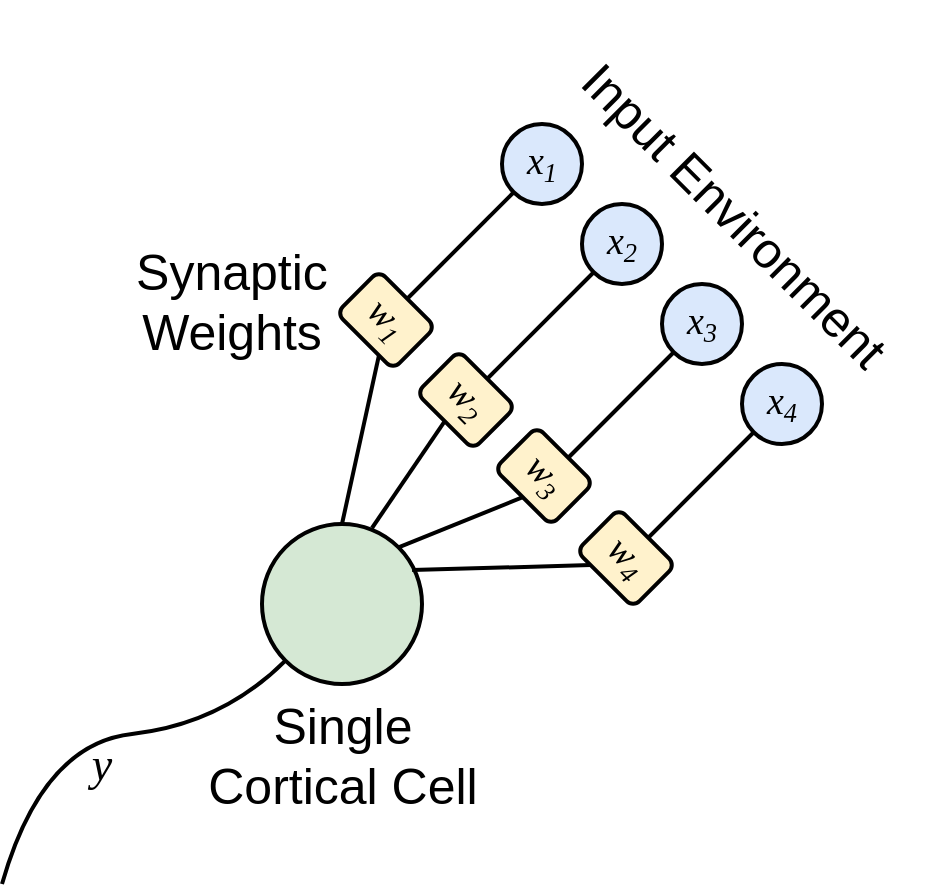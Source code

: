 <mxfile version="22.1.18" type="device">
  <diagram id="_crdVszrZETeNAWnbbU0" name="Page-1">
    <mxGraphModel dx="1114" dy="894" grid="1" gridSize="10" guides="1" tooltips="1" connect="1" arrows="1" fold="1" page="1" pageScale="1" pageWidth="1600" pageHeight="900" math="0" shadow="0">
      <root>
        <mxCell id="0" />
        <mxCell id="1" parent="0" />
        <mxCell id="ehnwyHEJiLwesBY_ej1A-1" value="" style="ellipse;whiteSpace=wrap;html=1;aspect=fixed;strokeWidth=2;fillColor=#d5e8d4;strokeColor=#000000;" parent="1" vertex="1">
          <mxGeometry x="480" y="320" width="80" height="80" as="geometry" />
        </mxCell>
        <mxCell id="ehnwyHEJiLwesBY_ej1A-3" value="" style="curved=1;endArrow=none;html=1;endFill=0;strokeWidth=2;exitX=0;exitY=1;exitDx=0;exitDy=0;" parent="1" source="ehnwyHEJiLwesBY_ej1A-1" edge="1">
          <mxGeometry width="50" height="50" relative="1" as="geometry">
            <mxPoint x="490" y="410" as="sourcePoint" />
            <mxPoint x="350" y="500" as="targetPoint" />
            <Array as="points">
              <mxPoint x="460" y="420" />
              <mxPoint x="370" y="430" />
            </Array>
          </mxGeometry>
        </mxCell>
        <mxCell id="ehnwyHEJiLwesBY_ej1A-4" value="" style="endArrow=none;html=1;strokeWidth=2;" parent="1" target="ehnwyHEJiLwesBY_ej1A-12" edge="1">
          <mxGeometry width="50" height="50" relative="1" as="geometry">
            <mxPoint x="550" y="210" as="sourcePoint" />
            <mxPoint x="590" y="180" as="targetPoint" />
          </mxGeometry>
        </mxCell>
        <mxCell id="ehnwyHEJiLwesBY_ej1A-12" value="&lt;font face=&quot;Garamond&quot;&gt;&lt;i&gt;&lt;span style=&quot;font-size: 19px&quot;&gt;x&lt;/span&gt;&lt;span style=&quot;font-size: 15.833px&quot;&gt;&lt;sub&gt;1&lt;/sub&gt;&lt;/span&gt;&lt;/i&gt;&lt;/font&gt;" style="ellipse;whiteSpace=wrap;html=1;aspect=fixed;strokeColor=#000000;strokeWidth=2;fillColor=#dae8fc;" parent="1" vertex="1">
          <mxGeometry x="600" y="120" width="40" height="40" as="geometry" />
        </mxCell>
        <mxCell id="ehnwyHEJiLwesBY_ej1A-13" value="" style="endArrow=none;html=1;strokeWidth=2;" parent="1" target="ehnwyHEJiLwesBY_ej1A-14" edge="1">
          <mxGeometry width="50" height="50" relative="1" as="geometry">
            <mxPoint x="590" y="250" as="sourcePoint" />
            <mxPoint x="630" y="220" as="targetPoint" />
          </mxGeometry>
        </mxCell>
        <mxCell id="ehnwyHEJiLwesBY_ej1A-14" value="&lt;i style=&quot;font-family: &amp;#34;garamond&amp;#34; ; font-size: 19px&quot;&gt;x&lt;/i&gt;&lt;i style=&quot;font-family: &amp;#34;garamond&amp;#34; ; font-size: 15.833px&quot;&gt;&lt;sub&gt;2&lt;/sub&gt;&lt;/i&gt;" style="ellipse;whiteSpace=wrap;html=1;aspect=fixed;strokeColor=#000000;strokeWidth=2;fillColor=#dae8fc;" parent="1" vertex="1">
          <mxGeometry x="640" y="160" width="40" height="40" as="geometry" />
        </mxCell>
        <mxCell id="ehnwyHEJiLwesBY_ej1A-15" value="" style="endArrow=none;html=1;strokeWidth=2;" parent="1" target="ehnwyHEJiLwesBY_ej1A-16" edge="1">
          <mxGeometry width="50" height="50" relative="1" as="geometry">
            <mxPoint x="630" y="290" as="sourcePoint" />
            <mxPoint x="670" y="260" as="targetPoint" />
          </mxGeometry>
        </mxCell>
        <mxCell id="ehnwyHEJiLwesBY_ej1A-16" value="&lt;i style=&quot;font-family: &amp;#34;garamond&amp;#34; ; font-size: 19px&quot;&gt;x&lt;/i&gt;&lt;i style=&quot;font-family: &amp;#34;garamond&amp;#34; ; font-size: 15.833px&quot;&gt;&lt;sub&gt;3&lt;/sub&gt;&lt;/i&gt;" style="ellipse;whiteSpace=wrap;html=1;aspect=fixed;strokeColor=#000000;strokeWidth=2;fillColor=#dae8fc;" parent="1" vertex="1">
          <mxGeometry x="680" y="200" width="40" height="40" as="geometry" />
        </mxCell>
        <mxCell id="ehnwyHEJiLwesBY_ej1A-17" value="" style="endArrow=none;html=1;strokeWidth=2;" parent="1" target="ehnwyHEJiLwesBY_ej1A-18" edge="1">
          <mxGeometry width="50" height="50" relative="1" as="geometry">
            <mxPoint x="670" y="330" as="sourcePoint" />
            <mxPoint x="710" y="300" as="targetPoint" />
          </mxGeometry>
        </mxCell>
        <mxCell id="ehnwyHEJiLwesBY_ej1A-18" value="&lt;i style=&quot;font-family: &amp;#34;garamond&amp;#34; ; font-size: 19px&quot;&gt;x&lt;/i&gt;&lt;i style=&quot;font-family: &amp;#34;garamond&amp;#34; ; font-size: 15.833px&quot;&gt;&lt;sub&gt;4&lt;/sub&gt;&lt;/i&gt;" style="ellipse;whiteSpace=wrap;html=1;aspect=fixed;strokeColor=#000000;strokeWidth=2;fillColor=#dae8fc;" parent="1" vertex="1">
          <mxGeometry x="720" y="240" width="40" height="40" as="geometry" />
        </mxCell>
        <mxCell id="ehnwyHEJiLwesBY_ej1A-19" value="&lt;font face=&quot;Garamond&quot;&gt;&lt;i style=&quot;font-size: 19px&quot;&gt;w&lt;/i&gt;&lt;i style=&quot;font-size: 15.833px&quot;&gt;&lt;sub&gt;1&lt;/sub&gt;&lt;/i&gt;&lt;/font&gt;" style="rounded=1;whiteSpace=wrap;html=1;strokeColor=#000000;strokeWidth=2;rotation=45;fillColor=#fff2cc;" parent="1" vertex="1">
          <mxGeometry x="522" y="203" width="40" height="30" as="geometry" />
        </mxCell>
        <mxCell id="ehnwyHEJiLwesBY_ej1A-25" value="&lt;font face=&quot;Garamond&quot;&gt;&lt;i style=&quot;font-size: 19px&quot;&gt;w&lt;/i&gt;&lt;i style=&quot;font-size: 15.833px&quot;&gt;&lt;sub&gt;2&lt;/sub&gt;&lt;/i&gt;&lt;/font&gt;" style="rounded=1;whiteSpace=wrap;html=1;strokeColor=#000000;strokeWidth=2;rotation=45;fillColor=#fff2cc;" parent="1" vertex="1">
          <mxGeometry x="562" y="243" width="40" height="30" as="geometry" />
        </mxCell>
        <mxCell id="ehnwyHEJiLwesBY_ej1A-26" value="&lt;font face=&quot;Garamond&quot;&gt;&lt;i style=&quot;font-size: 19px&quot;&gt;w&lt;/i&gt;&lt;i style=&quot;font-size: 15.833px&quot;&gt;&lt;sub&gt;3&lt;/sub&gt;&lt;/i&gt;&lt;/font&gt;" style="rounded=1;whiteSpace=wrap;html=1;strokeColor=#000000;strokeWidth=2;rotation=45;fillColor=#fff2cc;" parent="1" vertex="1">
          <mxGeometry x="601" y="281" width="40" height="30" as="geometry" />
        </mxCell>
        <mxCell id="ehnwyHEJiLwesBY_ej1A-27" value="&lt;font face=&quot;Garamond&quot;&gt;&lt;i style=&quot;font-size: 19px&quot;&gt;w&lt;/i&gt;&lt;i style=&quot;font-size: 15.833px&quot;&gt;&lt;sub&gt;4&lt;/sub&gt;&lt;/i&gt;&lt;/font&gt;" style="rounded=1;whiteSpace=wrap;html=1;strokeColor=#000000;strokeWidth=2;rotation=45;fillColor=#fff2cc;" parent="1" vertex="1">
          <mxGeometry x="642" y="322" width="40" height="30" as="geometry" />
        </mxCell>
        <mxCell id="ehnwyHEJiLwesBY_ej1A-29" value="" style="endArrow=none;html=1;strokeWidth=2;exitX=0.5;exitY=0;exitDx=0;exitDy=0;entryX=0.75;entryY=1;entryDx=0;entryDy=0;" parent="1" source="ehnwyHEJiLwesBY_ej1A-1" target="ehnwyHEJiLwesBY_ej1A-19" edge="1">
          <mxGeometry width="50" height="50" relative="1" as="geometry">
            <mxPoint x="560" y="220" as="sourcePoint" />
            <mxPoint x="470" y="250" as="targetPoint" />
          </mxGeometry>
        </mxCell>
        <mxCell id="ehnwyHEJiLwesBY_ej1A-30" value="" style="endArrow=none;html=1;strokeWidth=2;entryX=0.5;entryY=1;entryDx=0;entryDy=0;" parent="1" target="ehnwyHEJiLwesBY_ej1A-25" edge="1">
          <mxGeometry width="50" height="50" relative="1" as="geometry">
            <mxPoint x="535" y="322" as="sourcePoint" />
            <mxPoint x="548.464" y="245.678" as="targetPoint" />
          </mxGeometry>
        </mxCell>
        <mxCell id="ehnwyHEJiLwesBY_ej1A-31" value="" style="endArrow=none;html=1;strokeWidth=2;entryX=0.5;entryY=1;entryDx=0;entryDy=0;exitX=1;exitY=0;exitDx=0;exitDy=0;" parent="1" source="ehnwyHEJiLwesBY_ej1A-1" target="ehnwyHEJiLwesBY_ej1A-26" edge="1">
          <mxGeometry width="50" height="50" relative="1" as="geometry">
            <mxPoint x="545" y="332" as="sourcePoint" />
            <mxPoint x="581.393" y="278.607" as="targetPoint" />
          </mxGeometry>
        </mxCell>
        <mxCell id="ehnwyHEJiLwesBY_ej1A-32" value="" style="endArrow=none;html=1;strokeWidth=2;exitX=0.938;exitY=0.288;exitDx=0;exitDy=0;entryX=0.25;entryY=1;entryDx=0;entryDy=0;exitPerimeter=0;" parent="1" source="ehnwyHEJiLwesBY_ej1A-1" target="ehnwyHEJiLwesBY_ej1A-27" edge="1">
          <mxGeometry width="50" height="50" relative="1" as="geometry">
            <mxPoint x="530" y="330" as="sourcePoint" />
            <mxPoint x="548.464" y="245.678" as="targetPoint" />
          </mxGeometry>
        </mxCell>
        <mxCell id="ehnwyHEJiLwesBY_ej1A-34" value="&lt;font face=&quot;Garamond&quot; size=&quot;1&quot;&gt;&lt;i style=&quot;font-size: 23px&quot;&gt;y&lt;/i&gt;&lt;/font&gt;" style="text;html=1;strokeColor=none;fillColor=none;align=center;verticalAlign=middle;whiteSpace=wrap;rounded=0;" parent="1" vertex="1">
          <mxGeometry x="380" y="430" width="40" height="20" as="geometry" />
        </mxCell>
        <mxCell id="ehnwyHEJiLwesBY_ej1A-35" value="&lt;font style=&quot;font-size: 25px&quot;&gt;Input Environment&lt;/font&gt;" style="text;html=1;strokeColor=none;fillColor=none;align=center;verticalAlign=middle;whiteSpace=wrap;rounded=0;rotation=45;" parent="1" vertex="1">
          <mxGeometry x="602" y="130" width="230" height="70" as="geometry" />
        </mxCell>
        <mxCell id="ehnwyHEJiLwesBY_ej1A-36" value="&lt;font style=&quot;font-size: 25px&quot;&gt;Synaptic&lt;br&gt;Weights&lt;br&gt;&lt;/font&gt;" style="text;html=1;strokeColor=none;fillColor=none;align=center;verticalAlign=middle;whiteSpace=wrap;rounded=0;rotation=0;" parent="1" vertex="1">
          <mxGeometry x="400" y="173" width="130" height="70" as="geometry" />
        </mxCell>
        <mxCell id="ehnwyHEJiLwesBY_ej1A-37" value="&lt;font style=&quot;font-size: 25px&quot;&gt;Single Cortical Cell&lt;br&gt;&lt;/font&gt;" style="text;html=1;strokeColor=none;fillColor=none;align=center;verticalAlign=middle;whiteSpace=wrap;rounded=0;rotation=0;" parent="1" vertex="1">
          <mxGeometry x="442.5" y="400" width="155" height="70" as="geometry" />
        </mxCell>
      </root>
    </mxGraphModel>
  </diagram>
</mxfile>

